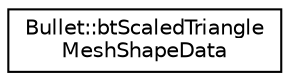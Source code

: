 digraph "Graphical Class Hierarchy"
{
  edge [fontname="Helvetica",fontsize="10",labelfontname="Helvetica",labelfontsize="10"];
  node [fontname="Helvetica",fontsize="10",shape=record];
  rankdir="LR";
  Node1 [label="Bullet::btScaledTriangle\lMeshShapeData",height=0.2,width=0.4,color="black", fillcolor="white", style="filled",URL="$class_bullet_1_1bt_scaled_triangle_mesh_shape_data.html"];
}
